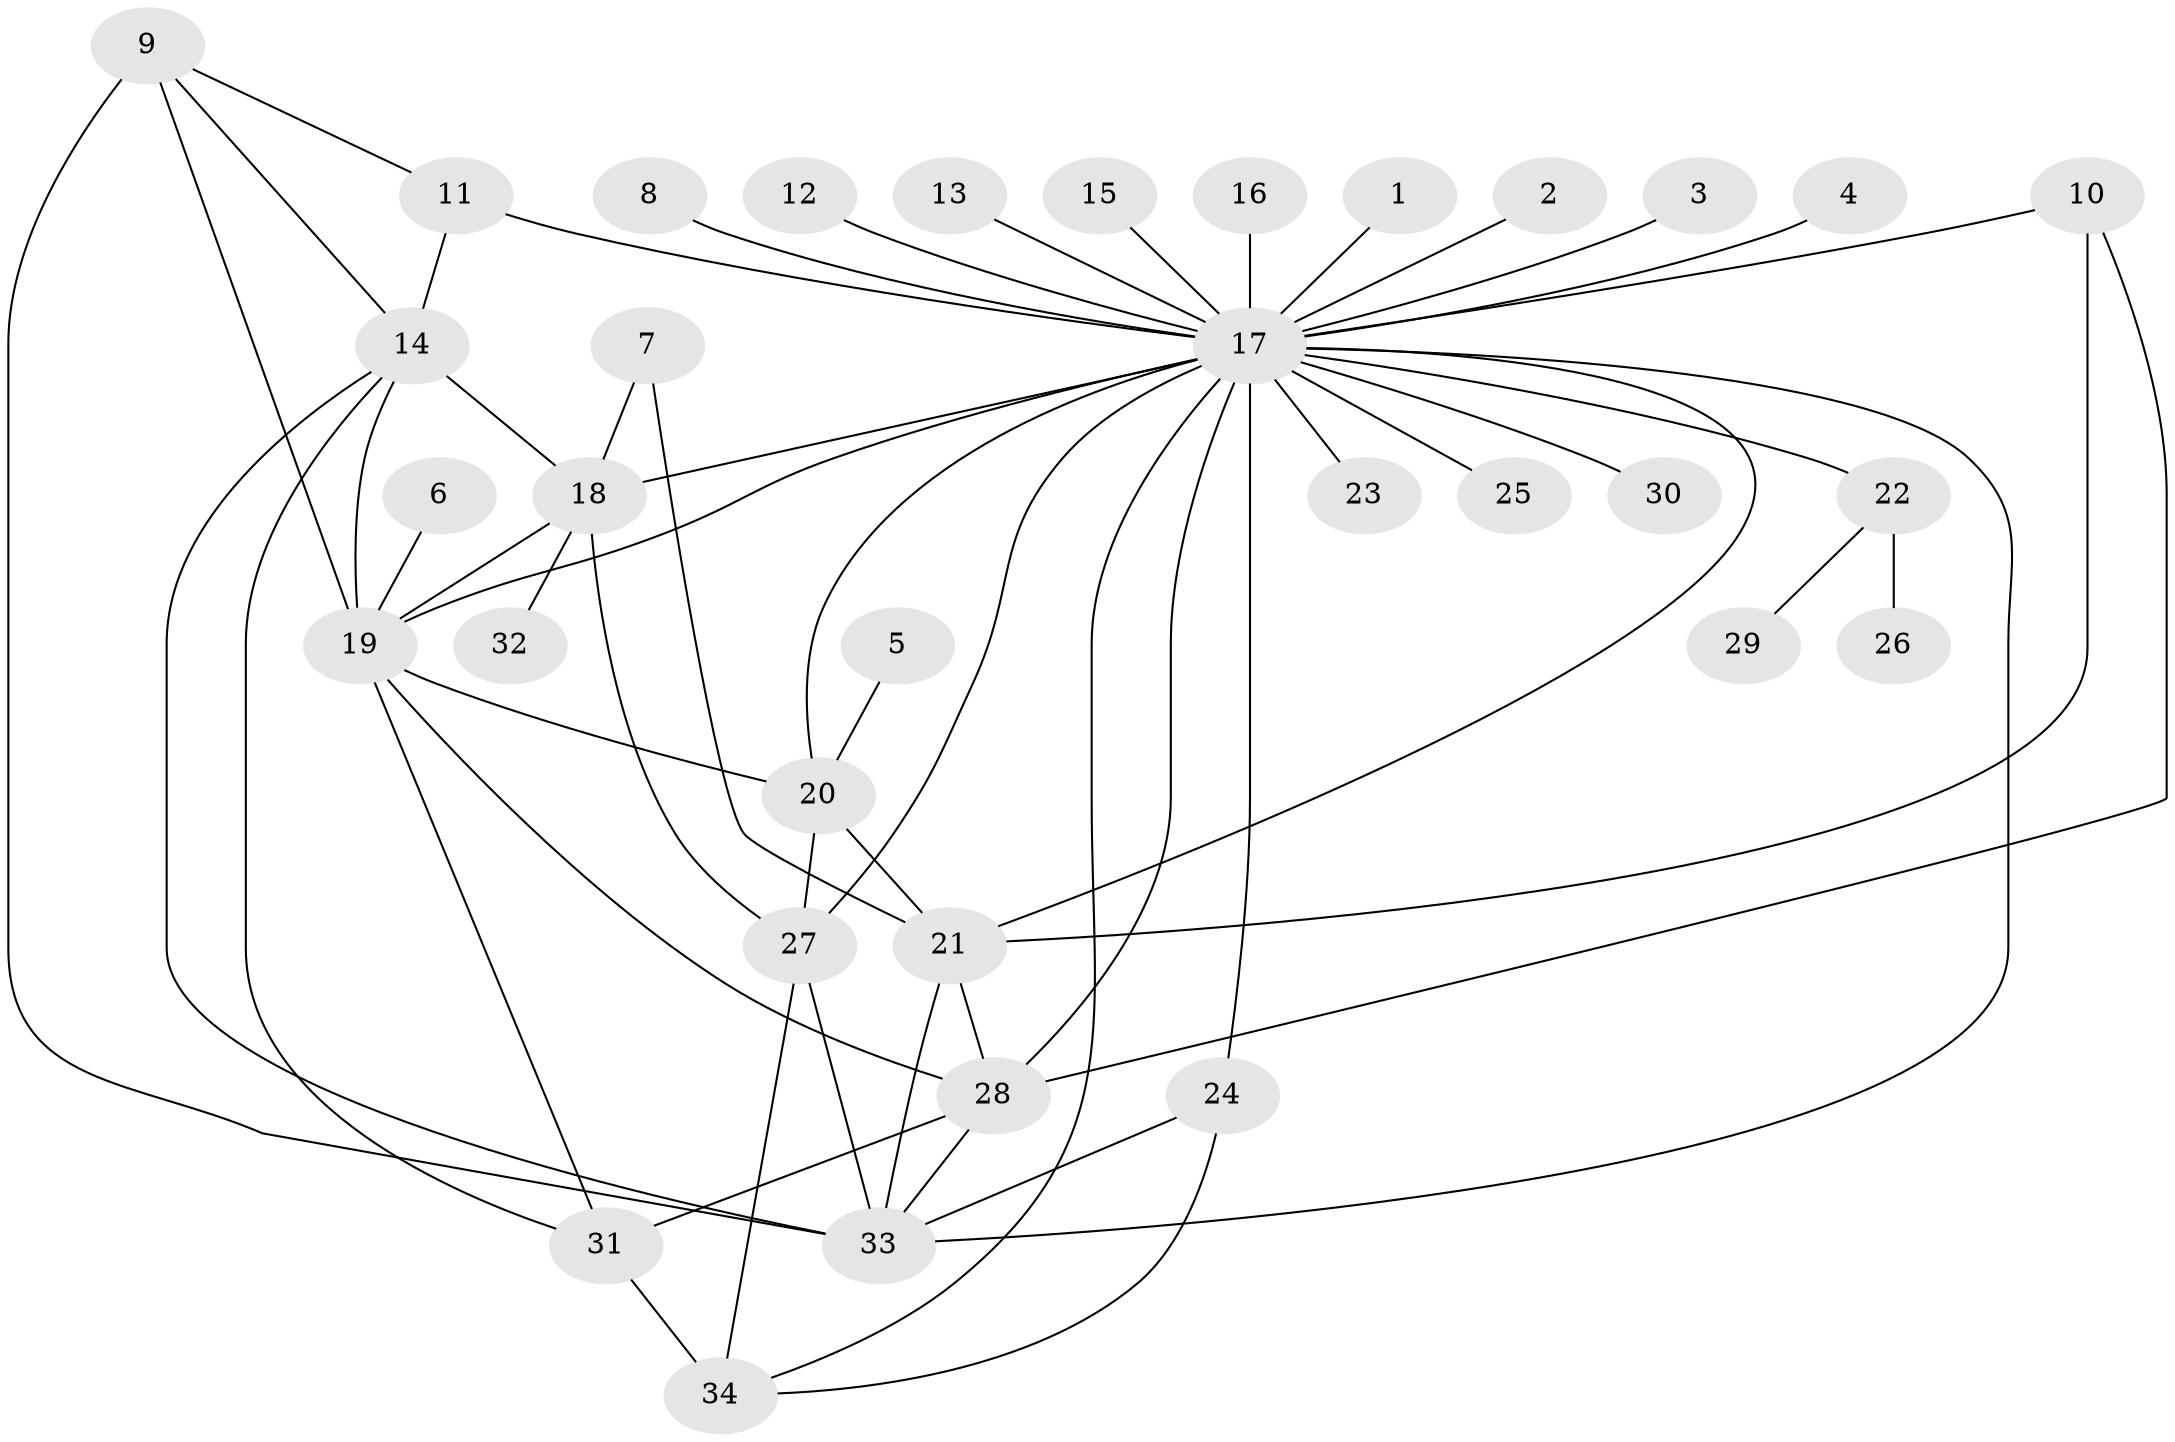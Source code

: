 // original degree distribution, {6: 0.05405405405405406, 5: 0.05405405405405406, 37: 0.009009009009009009, 3: 0.08108108108108109, 2: 0.2072072072072072, 12: 0.018018018018018018, 9: 0.018018018018018018, 8: 0.018018018018018018, 1: 0.5045045045045045, 4: 0.036036036036036036}
// Generated by graph-tools (version 1.1) at 2025/36/03/04/25 23:36:38]
// undirected, 34 vertices, 58 edges
graph export_dot {
  node [color=gray90,style=filled];
  1;
  2;
  3;
  4;
  5;
  6;
  7;
  8;
  9;
  10;
  11;
  12;
  13;
  14;
  15;
  16;
  17;
  18;
  19;
  20;
  21;
  22;
  23;
  24;
  25;
  26;
  27;
  28;
  29;
  30;
  31;
  32;
  33;
  34;
  1 -- 17 [weight=1.0];
  2 -- 17 [weight=1.0];
  3 -- 17 [weight=1.0];
  4 -- 17 [weight=1.0];
  5 -- 20 [weight=1.0];
  6 -- 19 [weight=1.0];
  7 -- 18 [weight=1.0];
  7 -- 21 [weight=1.0];
  8 -- 17 [weight=1.0];
  9 -- 11 [weight=1.0];
  9 -- 14 [weight=1.0];
  9 -- 19 [weight=1.0];
  9 -- 33 [weight=1.0];
  10 -- 17 [weight=1.0];
  10 -- 21 [weight=1.0];
  10 -- 28 [weight=1.0];
  11 -- 14 [weight=2.0];
  11 -- 17 [weight=3.0];
  12 -- 17 [weight=1.0];
  13 -- 17 [weight=1.0];
  14 -- 18 [weight=2.0];
  14 -- 19 [weight=1.0];
  14 -- 31 [weight=1.0];
  14 -- 33 [weight=1.0];
  15 -- 17 [weight=1.0];
  16 -- 17 [weight=1.0];
  17 -- 18 [weight=1.0];
  17 -- 19 [weight=1.0];
  17 -- 20 [weight=1.0];
  17 -- 21 [weight=2.0];
  17 -- 22 [weight=1.0];
  17 -- 23 [weight=1.0];
  17 -- 24 [weight=1.0];
  17 -- 25 [weight=1.0];
  17 -- 27 [weight=1.0];
  17 -- 28 [weight=2.0];
  17 -- 30 [weight=1.0];
  17 -- 33 [weight=3.0];
  17 -- 34 [weight=1.0];
  18 -- 19 [weight=1.0];
  18 -- 27 [weight=1.0];
  18 -- 32 [weight=1.0];
  19 -- 20 [weight=2.0];
  19 -- 28 [weight=1.0];
  19 -- 31 [weight=1.0];
  20 -- 21 [weight=1.0];
  20 -- 27 [weight=1.0];
  21 -- 28 [weight=1.0];
  21 -- 33 [weight=3.0];
  22 -- 26 [weight=1.0];
  22 -- 29 [weight=1.0];
  24 -- 33 [weight=1.0];
  24 -- 34 [weight=1.0];
  27 -- 33 [weight=2.0];
  27 -- 34 [weight=1.0];
  28 -- 31 [weight=2.0];
  28 -- 33 [weight=1.0];
  31 -- 34 [weight=2.0];
}
